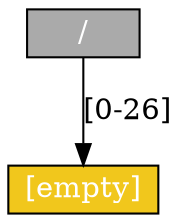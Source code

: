 digraph G {
	node [shape=record,style=filled,labeljust=c,height=0.2];
	0 [pos="0,0", label="/", fillcolor="#AAAAAA",fontcolor="#FFFFFF"];
	1627197771 [pos="0,0", label="[empty]", fillcolor="#f1c71c",fontcolor="#FFFFFF"];
	0 -> 1627197771 [label="[0-26]"]
}

